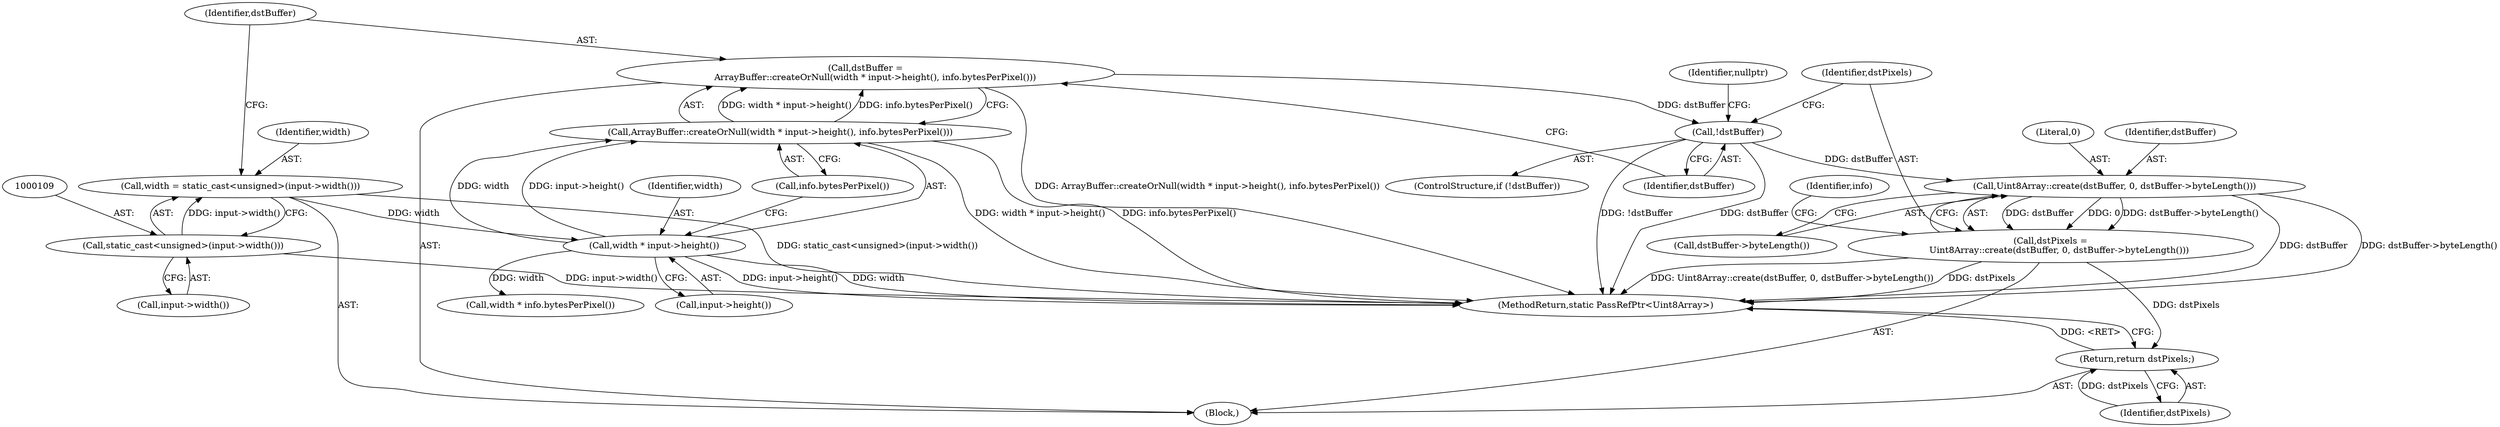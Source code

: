 digraph "0_Chrome_d59a4441697f6253e7dc3f7ae5caad6e5fd2c778_0@API" {
"1000127" [label="(Call,Uint8Array::create(dstBuffer, 0, dstBuffer->byteLength()))"];
"1000120" [label="(Call,!dstBuffer)"];
"1000112" [label="(Call,dstBuffer =\n       ArrayBuffer::createOrNull(width * input->height(), info.bytesPerPixel()))"];
"1000114" [label="(Call,ArrayBuffer::createOrNull(width * input->height(), info.bytesPerPixel()))"];
"1000115" [label="(Call,width * input->height())"];
"1000106" [label="(Call,width = static_cast<unsigned>(input->width()))"];
"1000108" [label="(Call,static_cast<unsigned>(input->width()))"];
"1000125" [label="(Call,dstPixels =\n      Uint8Array::create(dstBuffer, 0, dstBuffer->byteLength()))"];
"1000139" [label="(Return,return dstPixels;)"];
"1000126" [label="(Identifier,dstPixels)"];
"1000118" [label="(Call,info.bytesPerPixel())"];
"1000125" [label="(Call,dstPixels =\n      Uint8Array::create(dstBuffer, 0, dstBuffer->byteLength()))"];
"1000134" [label="(Call,width * info.bytesPerPixel())"];
"1000119" [label="(ControlStructure,if (!dstBuffer))"];
"1000114" [label="(Call,ArrayBuffer::createOrNull(width * input->height(), info.bytesPerPixel()))"];
"1000127" [label="(Call,Uint8Array::create(dstBuffer, 0, dstBuffer->byteLength()))"];
"1000115" [label="(Call,width * input->height())"];
"1000120" [label="(Call,!dstBuffer)"];
"1000108" [label="(Call,static_cast<unsigned>(input->width()))"];
"1000117" [label="(Call,input->height())"];
"1000132" [label="(Identifier,info)"];
"1000123" [label="(Identifier,nullptr)"];
"1000113" [label="(Identifier,dstBuffer)"];
"1000139" [label="(Return,return dstPixels;)"];
"1000130" [label="(Call,dstBuffer->byteLength())"];
"1000110" [label="(Call,input->width())"];
"1000107" [label="(Identifier,width)"];
"1000104" [label="(Block,)"];
"1000116" [label="(Identifier,width)"];
"1000106" [label="(Call,width = static_cast<unsigned>(input->width()))"];
"1000121" [label="(Identifier,dstBuffer)"];
"1000129" [label="(Literal,0)"];
"1000141" [label="(MethodReturn,static PassRefPtr<Uint8Array>)"];
"1000112" [label="(Call,dstBuffer =\n       ArrayBuffer::createOrNull(width * input->height(), info.bytesPerPixel()))"];
"1000140" [label="(Identifier,dstPixels)"];
"1000128" [label="(Identifier,dstBuffer)"];
"1000127" -> "1000125"  [label="AST: "];
"1000127" -> "1000130"  [label="CFG: "];
"1000128" -> "1000127"  [label="AST: "];
"1000129" -> "1000127"  [label="AST: "];
"1000130" -> "1000127"  [label="AST: "];
"1000125" -> "1000127"  [label="CFG: "];
"1000127" -> "1000141"  [label="DDG: dstBuffer"];
"1000127" -> "1000141"  [label="DDG: dstBuffer->byteLength()"];
"1000127" -> "1000125"  [label="DDG: dstBuffer"];
"1000127" -> "1000125"  [label="DDG: 0"];
"1000127" -> "1000125"  [label="DDG: dstBuffer->byteLength()"];
"1000120" -> "1000127"  [label="DDG: dstBuffer"];
"1000120" -> "1000119"  [label="AST: "];
"1000120" -> "1000121"  [label="CFG: "];
"1000121" -> "1000120"  [label="AST: "];
"1000123" -> "1000120"  [label="CFG: "];
"1000126" -> "1000120"  [label="CFG: "];
"1000120" -> "1000141"  [label="DDG: dstBuffer"];
"1000120" -> "1000141"  [label="DDG: !dstBuffer"];
"1000112" -> "1000120"  [label="DDG: dstBuffer"];
"1000112" -> "1000104"  [label="AST: "];
"1000112" -> "1000114"  [label="CFG: "];
"1000113" -> "1000112"  [label="AST: "];
"1000114" -> "1000112"  [label="AST: "];
"1000121" -> "1000112"  [label="CFG: "];
"1000112" -> "1000141"  [label="DDG: ArrayBuffer::createOrNull(width * input->height(), info.bytesPerPixel())"];
"1000114" -> "1000112"  [label="DDG: width * input->height()"];
"1000114" -> "1000112"  [label="DDG: info.bytesPerPixel()"];
"1000114" -> "1000118"  [label="CFG: "];
"1000115" -> "1000114"  [label="AST: "];
"1000118" -> "1000114"  [label="AST: "];
"1000114" -> "1000141"  [label="DDG: info.bytesPerPixel()"];
"1000114" -> "1000141"  [label="DDG: width * input->height()"];
"1000115" -> "1000114"  [label="DDG: width"];
"1000115" -> "1000114"  [label="DDG: input->height()"];
"1000115" -> "1000117"  [label="CFG: "];
"1000116" -> "1000115"  [label="AST: "];
"1000117" -> "1000115"  [label="AST: "];
"1000118" -> "1000115"  [label="CFG: "];
"1000115" -> "1000141"  [label="DDG: input->height()"];
"1000115" -> "1000141"  [label="DDG: width"];
"1000106" -> "1000115"  [label="DDG: width"];
"1000115" -> "1000134"  [label="DDG: width"];
"1000106" -> "1000104"  [label="AST: "];
"1000106" -> "1000108"  [label="CFG: "];
"1000107" -> "1000106"  [label="AST: "];
"1000108" -> "1000106"  [label="AST: "];
"1000113" -> "1000106"  [label="CFG: "];
"1000106" -> "1000141"  [label="DDG: static_cast<unsigned>(input->width())"];
"1000108" -> "1000106"  [label="DDG: input->width()"];
"1000108" -> "1000110"  [label="CFG: "];
"1000109" -> "1000108"  [label="AST: "];
"1000110" -> "1000108"  [label="AST: "];
"1000108" -> "1000141"  [label="DDG: input->width()"];
"1000125" -> "1000104"  [label="AST: "];
"1000126" -> "1000125"  [label="AST: "];
"1000132" -> "1000125"  [label="CFG: "];
"1000125" -> "1000141"  [label="DDG: Uint8Array::create(dstBuffer, 0, dstBuffer->byteLength())"];
"1000125" -> "1000141"  [label="DDG: dstPixels"];
"1000125" -> "1000139"  [label="DDG: dstPixels"];
"1000139" -> "1000104"  [label="AST: "];
"1000139" -> "1000140"  [label="CFG: "];
"1000140" -> "1000139"  [label="AST: "];
"1000141" -> "1000139"  [label="CFG: "];
"1000139" -> "1000141"  [label="DDG: <RET>"];
"1000140" -> "1000139"  [label="DDG: dstPixels"];
}
